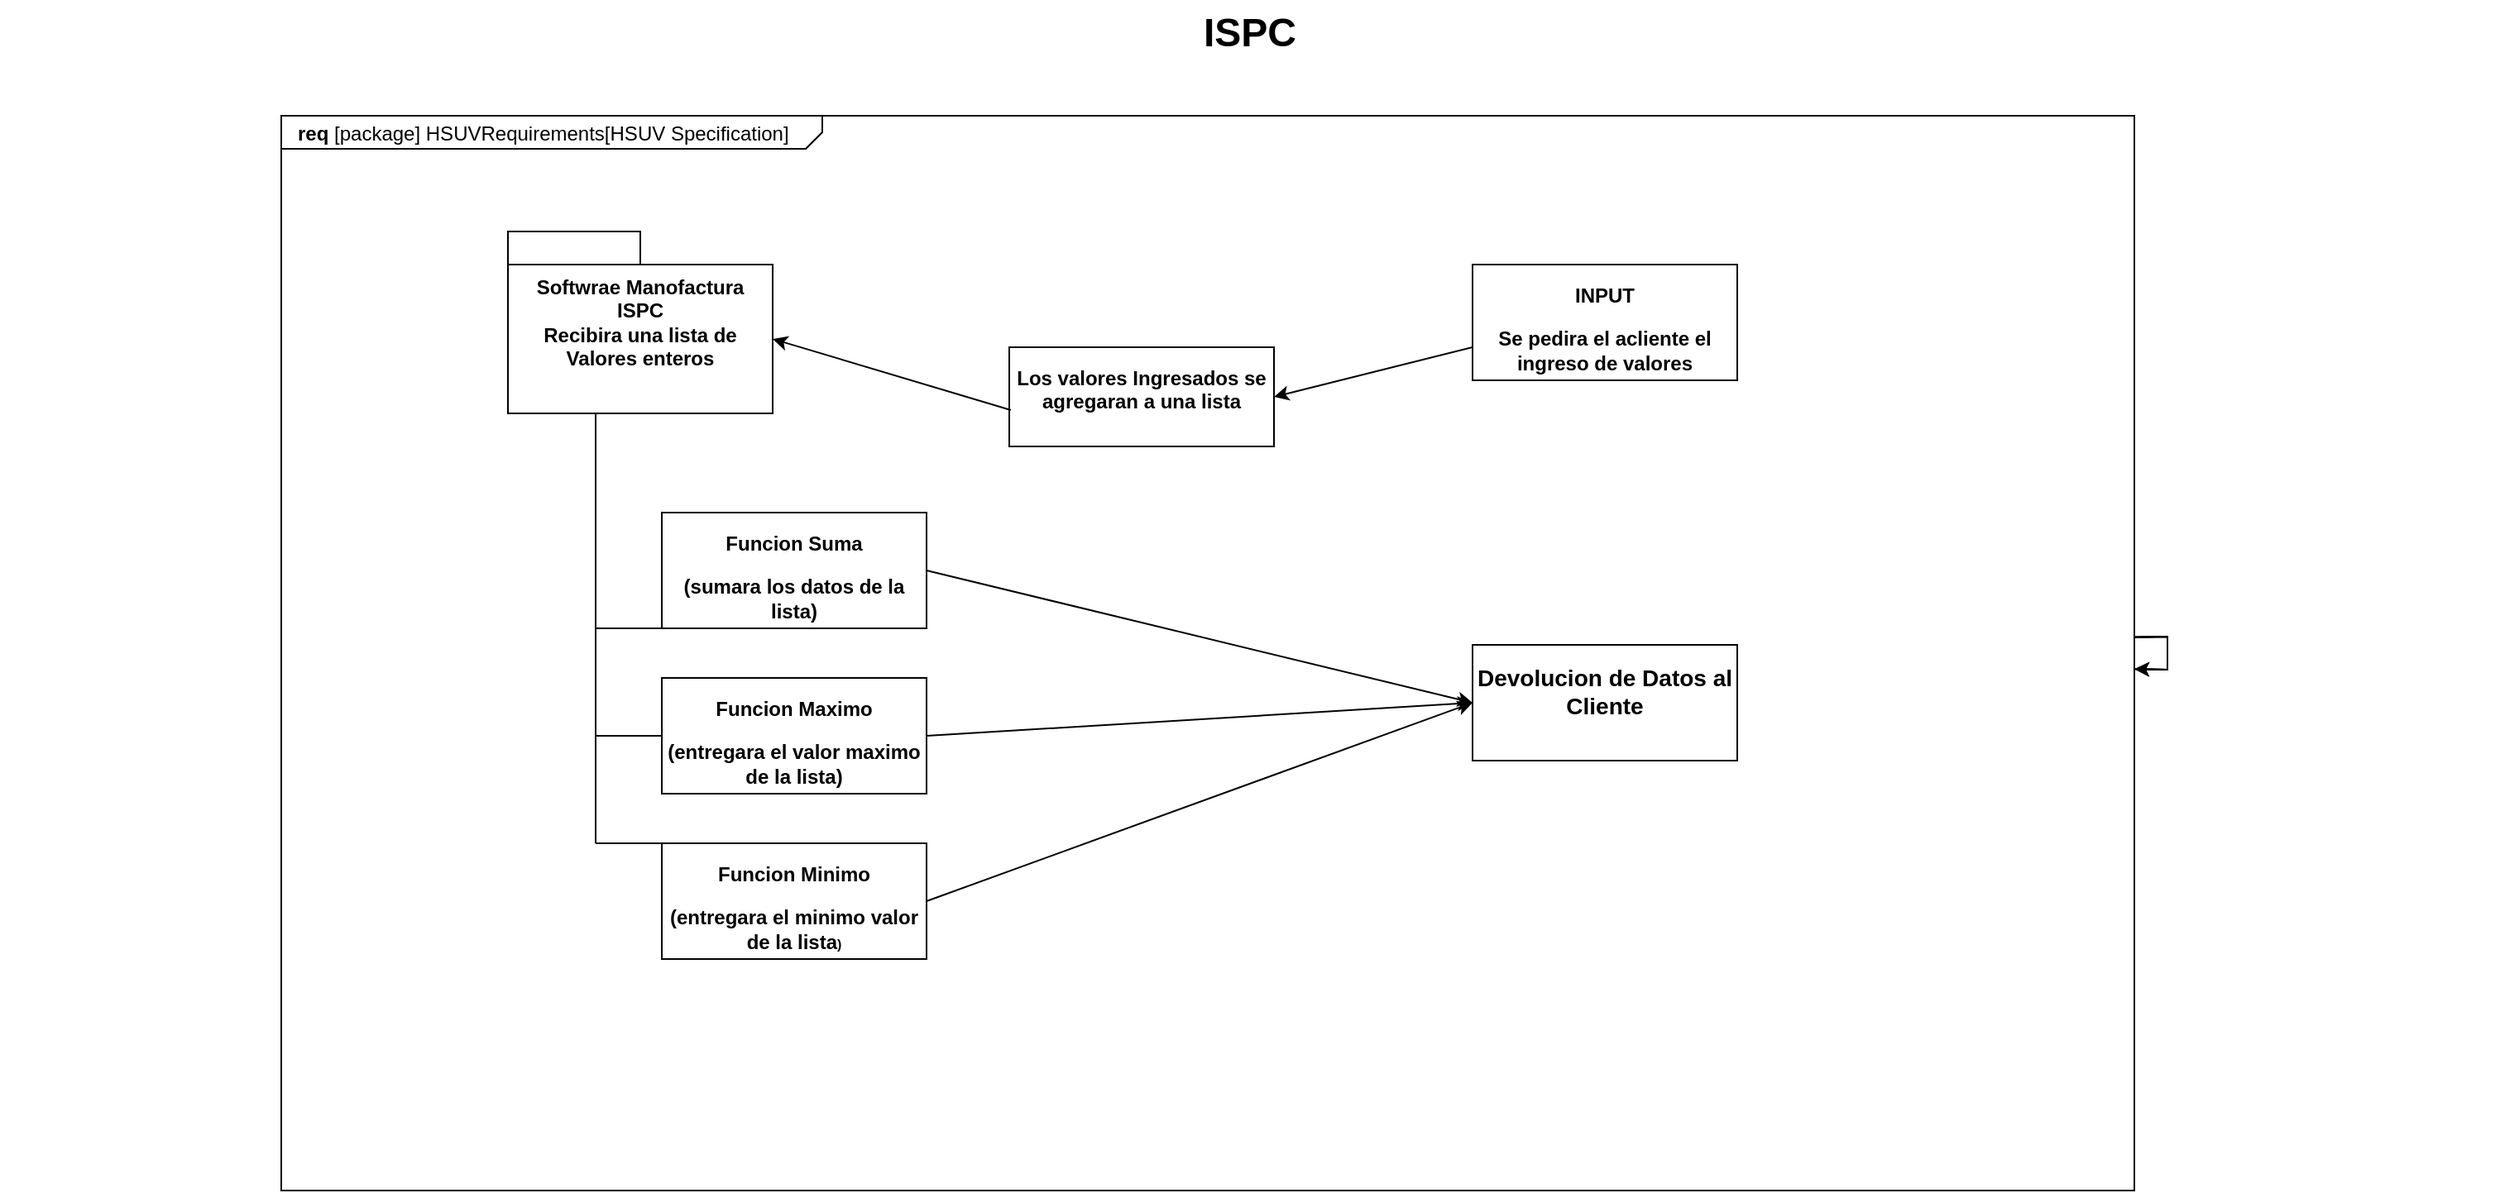 <mxfile version="19.0.3" type="device"><diagram name="Page-1" id="929967ad-93f9-6ef4-fab6-5d389245f69c"><mxGraphModel dx="868" dy="553" grid="1" gridSize="10" guides="1" tooltips="1" connect="1" arrows="1" fold="1" page="1" pageScale="1.5" pageWidth="1169" pageHeight="826" background="none" math="0" shadow="0"><root><mxCell id="0" style=";html=1;"/><mxCell id="1" style=";html=1;" parent="0"/><mxCell id="1672d66443f91eb5-1" value="&lt;p style=&quot;margin: 0px ; margin-top: 4px ; margin-left: 10px ; text-align: left&quot;&gt;&lt;b&gt;req&lt;/b&gt;&amp;nbsp;[package] HSUVRequirements[HSUV Specification]&lt;/p&gt;" style="html=1;strokeWidth=1;shape=mxgraph.sysml.package;html=1;overflow=fill;whiteSpace=wrap;fillColor=none;gradientColor=none;fontSize=12;align=center;labelX=327.64;" parent="1" vertex="1"><mxGeometry x="290" y="110" width="1120" height="650" as="geometry"/></mxCell><mxCell id="1672d66443f91eb5-2" value="Softwrae Manofactura&lt;br&gt;ISPC&lt;br&gt;Recibira una lista de Valores enteros" style="shape=folder;tabWidth=80;tabHeight=20;tabPosition=left;strokeWidth=1;html=1;whiteSpace=wrap;align=center;fontSize=12;fontStyle=1" parent="1" vertex="1"><mxGeometry x="427" y="180" width="160" height="110" as="geometry"/></mxCell><mxCell id="1672d66443f91eb5-4" value="&lt;p&gt;&lt;font style=&quot;font-size: 12px;&quot;&gt;Los valores Ingresados se agregaran a una lista&lt;/font&gt;&lt;/p&gt;" style="shape=rect;html=1;overflow=fill;whiteSpace=wrap;align=center;fontStyle=1" parent="1" vertex="1"><mxGeometry x="730" y="250" width="160" height="60" as="geometry"/></mxCell><mxCell id="1672d66443f91eb5-5" value="&lt;p&gt;&lt;font style=&quot;font-size: 14px;&quot;&gt;Devolucion de Datos al Cliente&lt;/font&gt;&lt;/p&gt;" style="shape=rect;html=1;overflow=fill;whiteSpace=wrap;align=center;fontStyle=1" parent="1" vertex="1"><mxGeometry x="1010" y="430" width="160" height="70" as="geometry"/></mxCell><mxCell id="1672d66443f91eb5-6" value="&lt;p&gt;INPUT&lt;/p&gt;&lt;p&gt;Se pedira el acliente el ingreso de valores&lt;/p&gt;" style="shape=rect;html=1;overflow=fill;whiteSpace=wrap;align=center;fontStyle=1" parent="1" vertex="1"><mxGeometry x="1010" y="200" width="160" height="70" as="geometry"/></mxCell><mxCell id="1672d66443f91eb5-7" value="&lt;p&gt;Funcion Suma&lt;/p&gt;&lt;p&gt;(sumara los datos de la lista)&lt;/p&gt;" style="shape=rect;html=1;overflow=fill;whiteSpace=wrap;align=center;fontStyle=1" parent="1" vertex="1"><mxGeometry x="520" y="350" width="160" height="70" as="geometry"/></mxCell><mxCell id="1672d66443f91eb5-8" value="&lt;p&gt;Funcion Maximo&lt;/p&gt;&lt;p&gt;(entregara el valor maximo de la lista)&lt;/p&gt;" style="shape=rect;html=1;overflow=fill;whiteSpace=wrap;align=center;fontStyle=1" parent="1" vertex="1"><mxGeometry x="520" y="450" width="160" height="70" as="geometry"/></mxCell><mxCell id="1672d66443f91eb5-9" value="&lt;p&gt;Funcion Minimo&lt;/p&gt;&lt;p&gt;&lt;font style=&quot;font-size: 12px;&quot;&gt;(&lt;font style=&quot;&quot;&gt;entregara el minimo valor de la lista&lt;/font&gt;&lt;/font&gt;&lt;font style=&quot;font-size: 8px;&quot;&gt;)&lt;/font&gt;&lt;/p&gt;" style="shape=rect;html=1;overflow=fill;whiteSpace=wrap;align=center;fontStyle=1" parent="1" vertex="1"><mxGeometry x="520" y="550" width="160" height="70" as="geometry"/></mxCell><mxCell id="1672d66443f91eb5-23" value="ISPC" style="text;strokeColor=none;fillColor=none;html=1;fontSize=24;fontStyle=1;verticalAlign=middle;align=center;" parent="1" vertex="1"><mxGeometry x="120" y="40" width="1510" height="40" as="geometry"/></mxCell><mxCell id="onHayAbB4hnfyUHLMmZx-1" value="" style="endArrow=classic;html=1;rounded=0;fontSize=12;" edge="1" parent="1" source="1672d66443f91eb5-1" target="1672d66443f91eb5-1"><mxGeometry width="50" height="50" relative="1" as="geometry"><mxPoint x="820" y="390" as="sourcePoint"/><mxPoint x="870" y="340" as="targetPoint"/></mxGeometry></mxCell><mxCell id="onHayAbB4hnfyUHLMmZx-2" value="" style="endArrow=classic;html=1;rounded=0;fontSize=12;" edge="1" parent="1" source="1672d66443f91eb5-1" target="1672d66443f91eb5-1"><mxGeometry width="50" height="50" relative="1" as="geometry"><mxPoint x="1000" y="280" as="sourcePoint"/><mxPoint x="1050" y="230" as="targetPoint"/></mxGeometry></mxCell><mxCell id="onHayAbB4hnfyUHLMmZx-3" value="" style="endArrow=classic;html=1;rounded=0;fontSize=12;entryX=1;entryY=0.5;entryDx=0;entryDy=0;" edge="1" parent="1" target="1672d66443f91eb5-4"><mxGeometry width="50" height="50" relative="1" as="geometry"><mxPoint x="1010" y="250" as="sourcePoint"/><mxPoint x="1060" y="200" as="targetPoint"/><Array as="points"><mxPoint x="890" y="280"/></Array></mxGeometry></mxCell><mxCell id="onHayAbB4hnfyUHLMmZx-4" value="" style="endArrow=classic;html=1;rounded=0;fontSize=12;exitX=0.006;exitY=0.633;exitDx=0;exitDy=0;exitPerimeter=0;entryX=0;entryY=0;entryDx=160;entryDy=65;entryPerimeter=0;" edge="1" parent="1" source="1672d66443f91eb5-4" target="1672d66443f91eb5-2"><mxGeometry width="50" height="50" relative="1" as="geometry"><mxPoint x="730" y="320" as="sourcePoint"/><mxPoint x="780" y="270" as="targetPoint"/></mxGeometry></mxCell><mxCell id="onHayAbB4hnfyUHLMmZx-6" value="" style="endArrow=none;html=1;rounded=0;fontSize=12;" edge="1" parent="1" source="1672d66443f91eb5-1" target="1672d66443f91eb5-1"><mxGeometry width="50" height="50" relative="1" as="geometry"><mxPoint x="460" y="340" as="sourcePoint"/><mxPoint x="510" y="290" as="targetPoint"/></mxGeometry></mxCell><mxCell id="onHayAbB4hnfyUHLMmZx-8" value="" style="endArrow=none;html=1;rounded=0;fontSize=12;" edge="1" parent="1" source="1672d66443f91eb5-1" target="1672d66443f91eb5-1"><mxGeometry width="50" height="50" relative="1" as="geometry"><mxPoint x="420" y="340" as="sourcePoint"/><mxPoint x="470" y="290" as="targetPoint"/></mxGeometry></mxCell><mxCell id="onHayAbB4hnfyUHLMmZx-9" value="" style="endArrow=classic;html=1;rounded=0;fontSize=12;entryX=0;entryY=0.5;entryDx=0;entryDy=0;exitX=1;exitY=0.5;exitDx=0;exitDy=0;" edge="1" parent="1" source="1672d66443f91eb5-7" target="1672d66443f91eb5-5"><mxGeometry width="50" height="50" relative="1" as="geometry"><mxPoint x="680" y="430" as="sourcePoint"/><mxPoint x="730" y="380" as="targetPoint"/></mxGeometry></mxCell><mxCell id="onHayAbB4hnfyUHLMmZx-10" value="" style="endArrow=classic;html=1;rounded=0;fontSize=12;entryX=0;entryY=0.5;entryDx=0;entryDy=0;exitX=1;exitY=0.5;exitDx=0;exitDy=0;" edge="1" parent="1" source="1672d66443f91eb5-8" target="1672d66443f91eb5-5"><mxGeometry width="50" height="50" relative="1" as="geometry"><mxPoint x="680" y="530" as="sourcePoint"/><mxPoint x="730" y="480" as="targetPoint"/></mxGeometry></mxCell><mxCell id="onHayAbB4hnfyUHLMmZx-14" value="" style="endArrow=classic;html=1;rounded=0;fontSize=12;exitX=1;exitY=0.5;exitDx=0;exitDy=0;entryX=0;entryY=0.5;entryDx=0;entryDy=0;" edge="1" parent="1" source="1672d66443f91eb5-9" target="1672d66443f91eb5-5"><mxGeometry width="50" height="50" relative="1" as="geometry"><mxPoint x="680" y="600" as="sourcePoint"/><mxPoint x="730" y="550" as="targetPoint"/></mxGeometry></mxCell><mxCell id="onHayAbB4hnfyUHLMmZx-15" value="" style="endArrow=none;html=1;rounded=0;fontSize=14;" edge="1" parent="1"><mxGeometry width="50" height="50" relative="1" as="geometry"><mxPoint x="480" y="290" as="sourcePoint"/><mxPoint x="480" y="550" as="targetPoint"/><Array as="points"/></mxGeometry></mxCell><mxCell id="onHayAbB4hnfyUHLMmZx-18" value="" style="endArrow=none;html=1;rounded=0;fontSize=14;entryX=0;entryY=0.5;entryDx=0;entryDy=0;" edge="1" parent="1" target="1672d66443f91eb5-8"><mxGeometry width="50" height="50" relative="1" as="geometry"><mxPoint x="480" y="485" as="sourcePoint"/><mxPoint x="520" y="480" as="targetPoint"/></mxGeometry></mxCell><mxCell id="onHayAbB4hnfyUHLMmZx-19" value="" style="endArrow=none;html=1;rounded=0;fontSize=14;" edge="1" parent="1"><mxGeometry width="50" height="50" relative="1" as="geometry"><mxPoint x="520" y="420" as="sourcePoint"/><mxPoint x="480" y="420" as="targetPoint"/></mxGeometry></mxCell><mxCell id="onHayAbB4hnfyUHLMmZx-20" value="" style="endArrow=none;html=1;rounded=0;fontSize=14;exitX=0;exitY=0;exitDx=0;exitDy=0;" edge="1" parent="1" source="1672d66443f91eb5-9"><mxGeometry width="50" height="50" relative="1" as="geometry"><mxPoint x="520" y="600" as="sourcePoint"/><mxPoint x="480" y="550" as="targetPoint"/></mxGeometry></mxCell></root></mxGraphModel></diagram></mxfile>